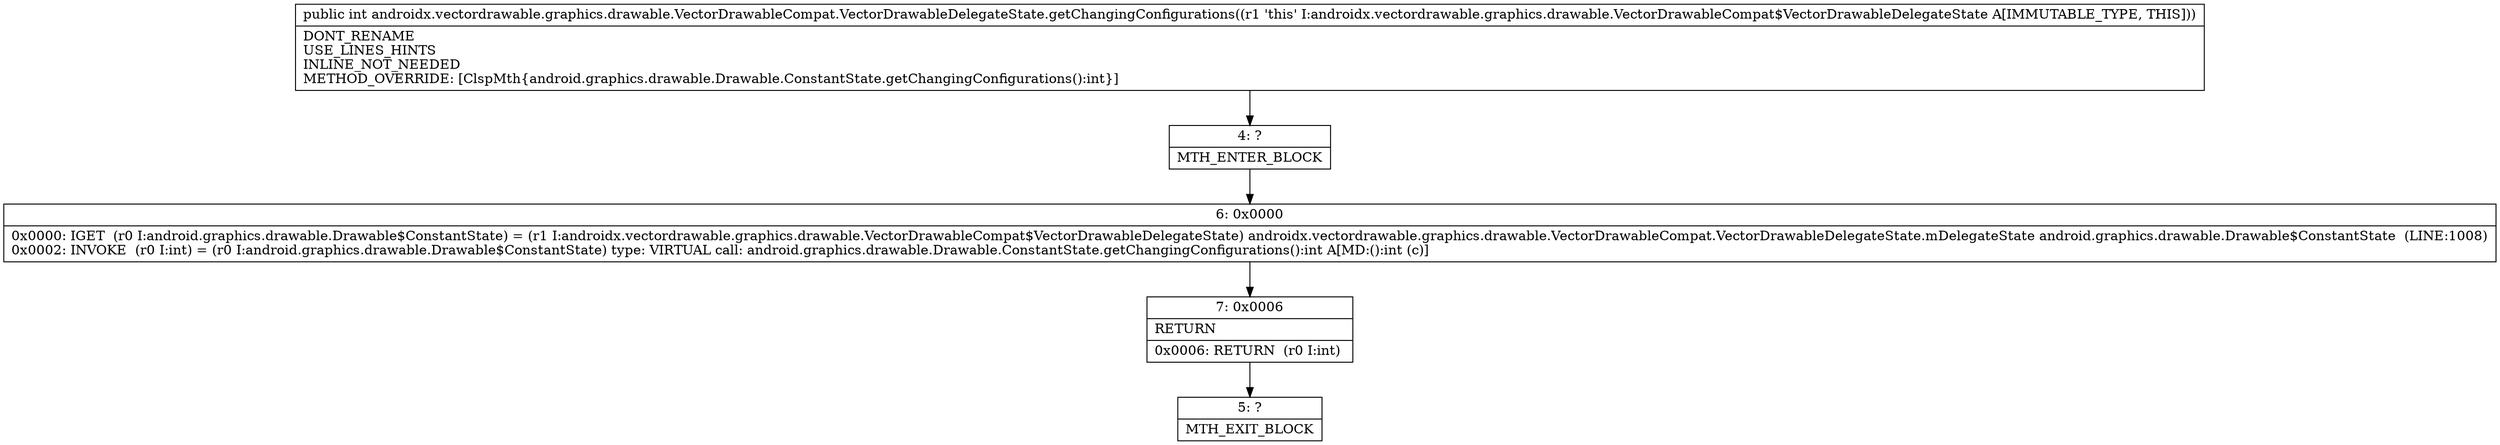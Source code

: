 digraph "CFG forandroidx.vectordrawable.graphics.drawable.VectorDrawableCompat.VectorDrawableDelegateState.getChangingConfigurations()I" {
Node_4 [shape=record,label="{4\:\ ?|MTH_ENTER_BLOCK\l}"];
Node_6 [shape=record,label="{6\:\ 0x0000|0x0000: IGET  (r0 I:android.graphics.drawable.Drawable$ConstantState) = (r1 I:androidx.vectordrawable.graphics.drawable.VectorDrawableCompat$VectorDrawableDelegateState) androidx.vectordrawable.graphics.drawable.VectorDrawableCompat.VectorDrawableDelegateState.mDelegateState android.graphics.drawable.Drawable$ConstantState  (LINE:1008)\l0x0002: INVOKE  (r0 I:int) = (r0 I:android.graphics.drawable.Drawable$ConstantState) type: VIRTUAL call: android.graphics.drawable.Drawable.ConstantState.getChangingConfigurations():int A[MD:():int (c)]\l}"];
Node_7 [shape=record,label="{7\:\ 0x0006|RETURN\l|0x0006: RETURN  (r0 I:int) \l}"];
Node_5 [shape=record,label="{5\:\ ?|MTH_EXIT_BLOCK\l}"];
MethodNode[shape=record,label="{public int androidx.vectordrawable.graphics.drawable.VectorDrawableCompat.VectorDrawableDelegateState.getChangingConfigurations((r1 'this' I:androidx.vectordrawable.graphics.drawable.VectorDrawableCompat$VectorDrawableDelegateState A[IMMUTABLE_TYPE, THIS]))  | DONT_RENAME\lUSE_LINES_HINTS\lINLINE_NOT_NEEDED\lMETHOD_OVERRIDE: [ClspMth\{android.graphics.drawable.Drawable.ConstantState.getChangingConfigurations():int\}]\l}"];
MethodNode -> Node_4;Node_4 -> Node_6;
Node_6 -> Node_7;
Node_7 -> Node_5;
}

